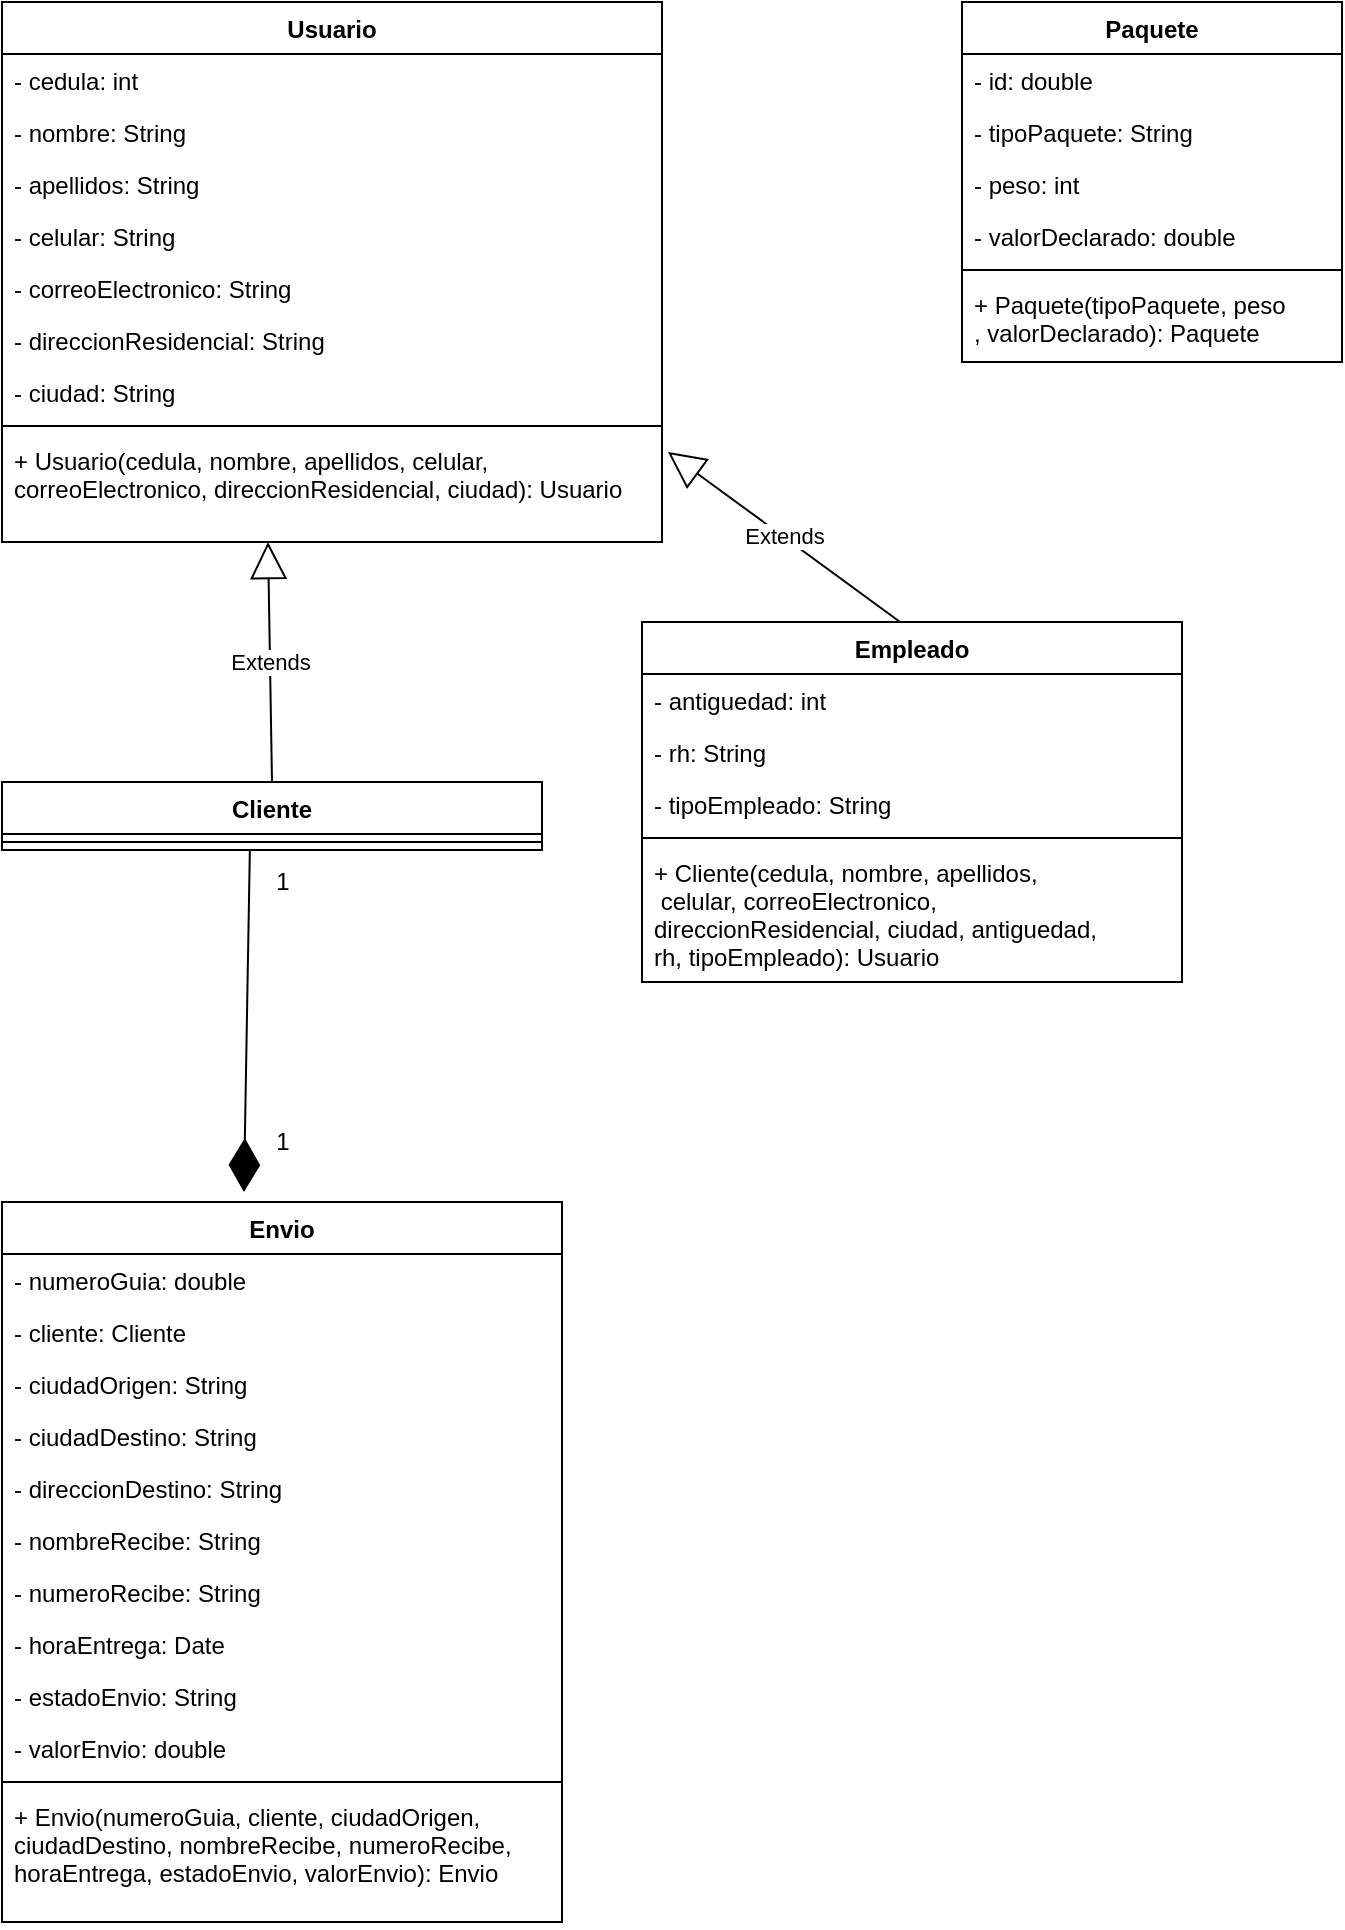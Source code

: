 <mxfile version="20.8.20" type="github"><diagram name="Página-1" id="IvB5-5uqNWo5U6mSN3Sd"><mxGraphModel dx="1434" dy="788" grid="1" gridSize="10" guides="1" tooltips="1" connect="1" arrows="1" fold="1" page="1" pageScale="1" pageWidth="827" pageHeight="1169" math="0" shadow="0"><root><mxCell id="0"/><mxCell id="1" parent="0"/><mxCell id="NQJUUP8ZmzKmy-eWcsGo-1" value="Usuario" style="swimlane;fontStyle=1;align=center;verticalAlign=top;childLayout=stackLayout;horizontal=1;startSize=26;horizontalStack=0;resizeParent=1;resizeParentMax=0;resizeLast=0;collapsible=1;marginBottom=0;" vertex="1" parent="1"><mxGeometry x="40" y="40" width="330" height="270" as="geometry"/></mxCell><mxCell id="NQJUUP8ZmzKmy-eWcsGo-2" value="- cedula: int" style="text;strokeColor=none;fillColor=none;align=left;verticalAlign=top;spacingLeft=4;spacingRight=4;overflow=hidden;rotatable=0;points=[[0,0.5],[1,0.5]];portConstraint=eastwest;" vertex="1" parent="NQJUUP8ZmzKmy-eWcsGo-1"><mxGeometry y="26" width="330" height="26" as="geometry"/></mxCell><mxCell id="NQJUUP8ZmzKmy-eWcsGo-5" value="- nombre: String" style="text;strokeColor=none;fillColor=none;align=left;verticalAlign=top;spacingLeft=4;spacingRight=4;overflow=hidden;rotatable=0;points=[[0,0.5],[1,0.5]];portConstraint=eastwest;" vertex="1" parent="NQJUUP8ZmzKmy-eWcsGo-1"><mxGeometry y="52" width="330" height="26" as="geometry"/></mxCell><mxCell id="NQJUUP8ZmzKmy-eWcsGo-7" value="- apellidos: String" style="text;strokeColor=none;fillColor=none;align=left;verticalAlign=top;spacingLeft=4;spacingRight=4;overflow=hidden;rotatable=0;points=[[0,0.5],[1,0.5]];portConstraint=eastwest;" vertex="1" parent="NQJUUP8ZmzKmy-eWcsGo-1"><mxGeometry y="78" width="330" height="26" as="geometry"/></mxCell><mxCell id="NQJUUP8ZmzKmy-eWcsGo-8" value="- celular: String" style="text;strokeColor=none;fillColor=none;align=left;verticalAlign=top;spacingLeft=4;spacingRight=4;overflow=hidden;rotatable=0;points=[[0,0.5],[1,0.5]];portConstraint=eastwest;" vertex="1" parent="NQJUUP8ZmzKmy-eWcsGo-1"><mxGeometry y="104" width="330" height="26" as="geometry"/></mxCell><mxCell id="NQJUUP8ZmzKmy-eWcsGo-9" value="- correoElectronico: String" style="text;strokeColor=none;fillColor=none;align=left;verticalAlign=top;spacingLeft=4;spacingRight=4;overflow=hidden;rotatable=0;points=[[0,0.5],[1,0.5]];portConstraint=eastwest;" vertex="1" parent="NQJUUP8ZmzKmy-eWcsGo-1"><mxGeometry y="130" width="330" height="26" as="geometry"/></mxCell><mxCell id="NQJUUP8ZmzKmy-eWcsGo-10" value="- direccionResidencial: String" style="text;strokeColor=none;fillColor=none;align=left;verticalAlign=top;spacingLeft=4;spacingRight=4;overflow=hidden;rotatable=0;points=[[0,0.5],[1,0.5]];portConstraint=eastwest;" vertex="1" parent="NQJUUP8ZmzKmy-eWcsGo-1"><mxGeometry y="156" width="330" height="26" as="geometry"/></mxCell><mxCell id="NQJUUP8ZmzKmy-eWcsGo-6" value="- ciudad: String" style="text;strokeColor=none;fillColor=none;align=left;verticalAlign=top;spacingLeft=4;spacingRight=4;overflow=hidden;rotatable=0;points=[[0,0.5],[1,0.5]];portConstraint=eastwest;" vertex="1" parent="NQJUUP8ZmzKmy-eWcsGo-1"><mxGeometry y="182" width="330" height="26" as="geometry"/></mxCell><mxCell id="NQJUUP8ZmzKmy-eWcsGo-3" value="" style="line;strokeWidth=1;fillColor=none;align=left;verticalAlign=middle;spacingTop=-1;spacingLeft=3;spacingRight=3;rotatable=0;labelPosition=right;points=[];portConstraint=eastwest;strokeColor=inherit;" vertex="1" parent="NQJUUP8ZmzKmy-eWcsGo-1"><mxGeometry y="208" width="330" height="8" as="geometry"/></mxCell><mxCell id="NQJUUP8ZmzKmy-eWcsGo-4" value="+ Usuario(cedula, nombre, apellidos, celular, &#10;correoElectronico, direccionResidencial, ciudad): Usuario" style="text;strokeColor=none;fillColor=none;align=left;verticalAlign=top;spacingLeft=4;spacingRight=4;overflow=hidden;rotatable=0;points=[[0,0.5],[1,0.5]];portConstraint=eastwest;" vertex="1" parent="NQJUUP8ZmzKmy-eWcsGo-1"><mxGeometry y="216" width="330" height="54" as="geometry"/></mxCell><mxCell id="NQJUUP8ZmzKmy-eWcsGo-15" value="Empleado" style="swimlane;fontStyle=1;align=center;verticalAlign=top;childLayout=stackLayout;horizontal=1;startSize=26;horizontalStack=0;resizeParent=1;resizeParentMax=0;resizeLast=0;collapsible=1;marginBottom=0;" vertex="1" parent="1"><mxGeometry x="360" y="350" width="270" height="180" as="geometry"/></mxCell><mxCell id="NQJUUP8ZmzKmy-eWcsGo-16" value="- antiguedad: int" style="text;strokeColor=none;fillColor=none;align=left;verticalAlign=top;spacingLeft=4;spacingRight=4;overflow=hidden;rotatable=0;points=[[0,0.5],[1,0.5]];portConstraint=eastwest;" vertex="1" parent="NQJUUP8ZmzKmy-eWcsGo-15"><mxGeometry y="26" width="270" height="26" as="geometry"/></mxCell><mxCell id="NQJUUP8ZmzKmy-eWcsGo-21" value="- rh: String" style="text;strokeColor=none;fillColor=none;align=left;verticalAlign=top;spacingLeft=4;spacingRight=4;overflow=hidden;rotatable=0;points=[[0,0.5],[1,0.5]];portConstraint=eastwest;" vertex="1" parent="NQJUUP8ZmzKmy-eWcsGo-15"><mxGeometry y="52" width="270" height="26" as="geometry"/></mxCell><mxCell id="NQJUUP8ZmzKmy-eWcsGo-22" value="- tipoEmpleado: String" style="text;strokeColor=none;fillColor=none;align=left;verticalAlign=top;spacingLeft=4;spacingRight=4;overflow=hidden;rotatable=0;points=[[0,0.5],[1,0.5]];portConstraint=eastwest;" vertex="1" parent="NQJUUP8ZmzKmy-eWcsGo-15"><mxGeometry y="78" width="270" height="26" as="geometry"/></mxCell><mxCell id="NQJUUP8ZmzKmy-eWcsGo-17" value="" style="line;strokeWidth=1;fillColor=none;align=left;verticalAlign=middle;spacingTop=-1;spacingLeft=3;spacingRight=3;rotatable=0;labelPosition=right;points=[];portConstraint=eastwest;strokeColor=inherit;" vertex="1" parent="NQJUUP8ZmzKmy-eWcsGo-15"><mxGeometry y="104" width="270" height="8" as="geometry"/></mxCell><mxCell id="NQJUUP8ZmzKmy-eWcsGo-18" value="+ Cliente(cedula, nombre, apellidos,&#10; celular, correoElectronico,&#10;direccionResidencial, ciudad, antiguedad, &#10;rh, tipoEmpleado): Usuario" style="text;strokeColor=none;fillColor=none;align=left;verticalAlign=top;spacingLeft=4;spacingRight=4;overflow=hidden;rotatable=0;points=[[0,0.5],[1,0.5]];portConstraint=eastwest;" vertex="1" parent="NQJUUP8ZmzKmy-eWcsGo-15"><mxGeometry y="112" width="270" height="68" as="geometry"/></mxCell><mxCell id="NQJUUP8ZmzKmy-eWcsGo-23" value="Cliente&#10;" style="swimlane;fontStyle=1;align=center;verticalAlign=top;childLayout=stackLayout;horizontal=1;startSize=26;horizontalStack=0;resizeParent=1;resizeParentMax=0;resizeLast=0;collapsible=1;marginBottom=0;" vertex="1" parent="1"><mxGeometry x="40" y="430" width="270" height="34" as="geometry"/></mxCell><mxCell id="NQJUUP8ZmzKmy-eWcsGo-25" value="" style="line;strokeWidth=1;fillColor=none;align=left;verticalAlign=middle;spacingTop=-1;spacingLeft=3;spacingRight=3;rotatable=0;labelPosition=right;points=[];portConstraint=eastwest;strokeColor=inherit;" vertex="1" parent="NQJUUP8ZmzKmy-eWcsGo-23"><mxGeometry y="26" width="270" height="8" as="geometry"/></mxCell><mxCell id="NQJUUP8ZmzKmy-eWcsGo-27" value="Extends" style="endArrow=block;endSize=16;endFill=0;html=1;rounded=0;exitX=0.5;exitY=0;exitDx=0;exitDy=0;entryX=0.403;entryY=1;entryDx=0;entryDy=0;entryPerimeter=0;" edge="1" parent="1" source="NQJUUP8ZmzKmy-eWcsGo-23" target="NQJUUP8ZmzKmy-eWcsGo-4"><mxGeometry width="160" relative="1" as="geometry"><mxPoint x="160" y="380" as="sourcePoint"/><mxPoint x="320" y="380" as="targetPoint"/></mxGeometry></mxCell><mxCell id="NQJUUP8ZmzKmy-eWcsGo-28" value="Extends" style="endArrow=block;endSize=16;endFill=0;html=1;rounded=0;exitX=0.478;exitY=0;exitDx=0;exitDy=0;exitPerimeter=0;entryX=1.009;entryY=0.167;entryDx=0;entryDy=0;entryPerimeter=0;" edge="1" parent="1" source="NQJUUP8ZmzKmy-eWcsGo-15" target="NQJUUP8ZmzKmy-eWcsGo-4"><mxGeometry width="160" relative="1" as="geometry"><mxPoint x="340" y="370" as="sourcePoint"/><mxPoint x="500" y="370" as="targetPoint"/></mxGeometry></mxCell><mxCell id="NQJUUP8ZmzKmy-eWcsGo-29" value="Paquete" style="swimlane;fontStyle=1;align=center;verticalAlign=top;childLayout=stackLayout;horizontal=1;startSize=26;horizontalStack=0;resizeParent=1;resizeParentMax=0;resizeLast=0;collapsible=1;marginBottom=0;" vertex="1" parent="1"><mxGeometry x="520" y="40" width="190" height="180" as="geometry"/></mxCell><mxCell id="NQJUUP8ZmzKmy-eWcsGo-30" value="- id: double" style="text;strokeColor=none;fillColor=none;align=left;verticalAlign=top;spacingLeft=4;spacingRight=4;overflow=hidden;rotatable=0;points=[[0,0.5],[1,0.5]];portConstraint=eastwest;" vertex="1" parent="NQJUUP8ZmzKmy-eWcsGo-29"><mxGeometry y="26" width="190" height="26" as="geometry"/></mxCell><mxCell id="NQJUUP8ZmzKmy-eWcsGo-33" value="- tipoPaquete: String" style="text;strokeColor=none;fillColor=none;align=left;verticalAlign=top;spacingLeft=4;spacingRight=4;overflow=hidden;rotatable=0;points=[[0,0.5],[1,0.5]];portConstraint=eastwest;" vertex="1" parent="NQJUUP8ZmzKmy-eWcsGo-29"><mxGeometry y="52" width="190" height="26" as="geometry"/></mxCell><mxCell id="NQJUUP8ZmzKmy-eWcsGo-35" value="- peso: int" style="text;strokeColor=none;fillColor=none;align=left;verticalAlign=top;spacingLeft=4;spacingRight=4;overflow=hidden;rotatable=0;points=[[0,0.5],[1,0.5]];portConstraint=eastwest;" vertex="1" parent="NQJUUP8ZmzKmy-eWcsGo-29"><mxGeometry y="78" width="190" height="26" as="geometry"/></mxCell><mxCell id="NQJUUP8ZmzKmy-eWcsGo-34" value="- valorDeclarado: double" style="text;strokeColor=none;fillColor=none;align=left;verticalAlign=top;spacingLeft=4;spacingRight=4;overflow=hidden;rotatable=0;points=[[0,0.5],[1,0.5]];portConstraint=eastwest;" vertex="1" parent="NQJUUP8ZmzKmy-eWcsGo-29"><mxGeometry y="104" width="190" height="26" as="geometry"/></mxCell><mxCell id="NQJUUP8ZmzKmy-eWcsGo-31" value="" style="line;strokeWidth=1;fillColor=none;align=left;verticalAlign=middle;spacingTop=-1;spacingLeft=3;spacingRight=3;rotatable=0;labelPosition=right;points=[];portConstraint=eastwest;strokeColor=inherit;" vertex="1" parent="NQJUUP8ZmzKmy-eWcsGo-29"><mxGeometry y="130" width="190" height="8" as="geometry"/></mxCell><mxCell id="NQJUUP8ZmzKmy-eWcsGo-32" value="+ Paquete(tipoPaquete, peso&#10;, valorDeclarado): Paquete" style="text;strokeColor=none;fillColor=none;align=left;verticalAlign=top;spacingLeft=4;spacingRight=4;overflow=hidden;rotatable=0;points=[[0,0.5],[1,0.5]];portConstraint=eastwest;" vertex="1" parent="NQJUUP8ZmzKmy-eWcsGo-29"><mxGeometry y="138" width="190" height="42" as="geometry"/></mxCell><mxCell id="NQJUUP8ZmzKmy-eWcsGo-36" value="Envio" style="swimlane;fontStyle=1;align=center;verticalAlign=top;childLayout=stackLayout;horizontal=1;startSize=26;horizontalStack=0;resizeParent=1;resizeParentMax=0;resizeLast=0;collapsible=1;marginBottom=0;" vertex="1" parent="1"><mxGeometry x="40" y="640" width="280" height="360" as="geometry"/></mxCell><mxCell id="NQJUUP8ZmzKmy-eWcsGo-40" value="- numeroGuia: double" style="text;strokeColor=none;fillColor=none;align=left;verticalAlign=top;spacingLeft=4;spacingRight=4;overflow=hidden;rotatable=0;points=[[0,0.5],[1,0.5]];portConstraint=eastwest;" vertex="1" parent="NQJUUP8ZmzKmy-eWcsGo-36"><mxGeometry y="26" width="280" height="26" as="geometry"/></mxCell><mxCell id="NQJUUP8ZmzKmy-eWcsGo-37" value="- cliente: Cliente" style="text;strokeColor=none;fillColor=none;align=left;verticalAlign=top;spacingLeft=4;spacingRight=4;overflow=hidden;rotatable=0;points=[[0,0.5],[1,0.5]];portConstraint=eastwest;" vertex="1" parent="NQJUUP8ZmzKmy-eWcsGo-36"><mxGeometry y="52" width="280" height="26" as="geometry"/></mxCell><mxCell id="NQJUUP8ZmzKmy-eWcsGo-41" value="- ciudadOrigen: String" style="text;strokeColor=none;fillColor=none;align=left;verticalAlign=top;spacingLeft=4;spacingRight=4;overflow=hidden;rotatable=0;points=[[0,0.5],[1,0.5]];portConstraint=eastwest;" vertex="1" parent="NQJUUP8ZmzKmy-eWcsGo-36"><mxGeometry y="78" width="280" height="26" as="geometry"/></mxCell><mxCell id="NQJUUP8ZmzKmy-eWcsGo-42" value="- ciudadDestino: String" style="text;strokeColor=none;fillColor=none;align=left;verticalAlign=top;spacingLeft=4;spacingRight=4;overflow=hidden;rotatable=0;points=[[0,0.5],[1,0.5]];portConstraint=eastwest;" vertex="1" parent="NQJUUP8ZmzKmy-eWcsGo-36"><mxGeometry y="104" width="280" height="26" as="geometry"/></mxCell><mxCell id="NQJUUP8ZmzKmy-eWcsGo-43" value="- direccionDestino: String" style="text;strokeColor=none;fillColor=none;align=left;verticalAlign=top;spacingLeft=4;spacingRight=4;overflow=hidden;rotatable=0;points=[[0,0.5],[1,0.5]];portConstraint=eastwest;" vertex="1" parent="NQJUUP8ZmzKmy-eWcsGo-36"><mxGeometry y="130" width="280" height="26" as="geometry"/></mxCell><mxCell id="NQJUUP8ZmzKmy-eWcsGo-44" value="- nombreRecibe: String" style="text;strokeColor=none;fillColor=none;align=left;verticalAlign=top;spacingLeft=4;spacingRight=4;overflow=hidden;rotatable=0;points=[[0,0.5],[1,0.5]];portConstraint=eastwest;" vertex="1" parent="NQJUUP8ZmzKmy-eWcsGo-36"><mxGeometry y="156" width="280" height="26" as="geometry"/></mxCell><mxCell id="NQJUUP8ZmzKmy-eWcsGo-46" value="- numeroRecibe: String" style="text;strokeColor=none;fillColor=none;align=left;verticalAlign=top;spacingLeft=4;spacingRight=4;overflow=hidden;rotatable=0;points=[[0,0.5],[1,0.5]];portConstraint=eastwest;" vertex="1" parent="NQJUUP8ZmzKmy-eWcsGo-36"><mxGeometry y="182" width="280" height="26" as="geometry"/></mxCell><mxCell id="NQJUUP8ZmzKmy-eWcsGo-45" value="- horaEntrega: Date" style="text;strokeColor=none;fillColor=none;align=left;verticalAlign=top;spacingLeft=4;spacingRight=4;overflow=hidden;rotatable=0;points=[[0,0.5],[1,0.5]];portConstraint=eastwest;" vertex="1" parent="NQJUUP8ZmzKmy-eWcsGo-36"><mxGeometry y="208" width="280" height="26" as="geometry"/></mxCell><mxCell id="NQJUUP8ZmzKmy-eWcsGo-48" value="- estadoEnvio: String" style="text;strokeColor=none;fillColor=none;align=left;verticalAlign=top;spacingLeft=4;spacingRight=4;overflow=hidden;rotatable=0;points=[[0,0.5],[1,0.5]];portConstraint=eastwest;" vertex="1" parent="NQJUUP8ZmzKmy-eWcsGo-36"><mxGeometry y="234" width="280" height="26" as="geometry"/></mxCell><mxCell id="NQJUUP8ZmzKmy-eWcsGo-47" value="- valorEnvio: double" style="text;strokeColor=none;fillColor=none;align=left;verticalAlign=top;spacingLeft=4;spacingRight=4;overflow=hidden;rotatable=0;points=[[0,0.5],[1,0.5]];portConstraint=eastwest;" vertex="1" parent="NQJUUP8ZmzKmy-eWcsGo-36"><mxGeometry y="260" width="280" height="26" as="geometry"/></mxCell><mxCell id="NQJUUP8ZmzKmy-eWcsGo-38" value="" style="line;strokeWidth=1;fillColor=none;align=left;verticalAlign=middle;spacingTop=-1;spacingLeft=3;spacingRight=3;rotatable=0;labelPosition=right;points=[];portConstraint=eastwest;strokeColor=inherit;" vertex="1" parent="NQJUUP8ZmzKmy-eWcsGo-36"><mxGeometry y="286" width="280" height="8" as="geometry"/></mxCell><mxCell id="NQJUUP8ZmzKmy-eWcsGo-39" value="+ Envio(numeroGuia, cliente, ciudadOrigen, &#10;ciudadDestino, nombreRecibe, numeroRecibe, &#10;horaEntrega, estadoEnvio, valorEnvio): Envio" style="text;strokeColor=none;fillColor=none;align=left;verticalAlign=top;spacingLeft=4;spacingRight=4;overflow=hidden;rotatable=0;points=[[0,0.5],[1,0.5]];portConstraint=eastwest;" vertex="1" parent="NQJUUP8ZmzKmy-eWcsGo-36"><mxGeometry y="294" width="280" height="66" as="geometry"/></mxCell><mxCell id="NQJUUP8ZmzKmy-eWcsGo-49" value="" style="endArrow=diamondThin;endFill=1;endSize=24;html=1;rounded=0;exitX=0.459;exitY=1;exitDx=0;exitDy=0;exitPerimeter=0;entryX=0.432;entryY=-0.014;entryDx=0;entryDy=0;entryPerimeter=0;" edge="1" parent="1" source="NQJUUP8ZmzKmy-eWcsGo-25" target="NQJUUP8ZmzKmy-eWcsGo-36"><mxGeometry width="160" relative="1" as="geometry"><mxPoint x="159.88" y="530" as="sourcePoint"/><mxPoint x="330" y="590" as="targetPoint"/></mxGeometry></mxCell><mxCell id="NQJUUP8ZmzKmy-eWcsGo-50" value="1" style="text;html=1;align=center;verticalAlign=middle;resizable=0;points=[];autosize=1;strokeColor=none;fillColor=none;" vertex="1" parent="1"><mxGeometry x="165" y="595" width="30" height="30" as="geometry"/></mxCell><mxCell id="NQJUUP8ZmzKmy-eWcsGo-51" value="1" style="text;html=1;align=center;verticalAlign=middle;resizable=0;points=[];autosize=1;strokeColor=none;fillColor=none;" vertex="1" parent="1"><mxGeometry x="165" y="465" width="30" height="30" as="geometry"/></mxCell></root></mxGraphModel></diagram></mxfile>